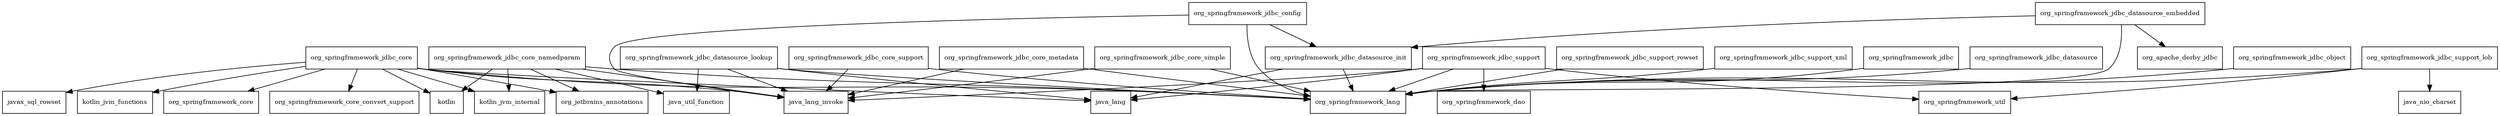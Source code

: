 digraph spring_jdbc_5_0_0_RELEASE_package_dependencies {
  node [shape = box, fontsize=10.0];
  org_springframework_jdbc -> org_springframework_lang;
  org_springframework_jdbc_config -> java_lang_invoke;
  org_springframework_jdbc_config -> org_springframework_jdbc_datasource_init;
  org_springframework_jdbc_config -> org_springframework_lang;
  org_springframework_jdbc_core -> java_lang;
  org_springframework_jdbc_core -> java_lang_invoke;
  org_springframework_jdbc_core -> javax_sql_rowset;
  org_springframework_jdbc_core -> kotlin;
  org_springframework_jdbc_core -> kotlin_jvm_functions;
  org_springframework_jdbc_core -> kotlin_jvm_internal;
  org_springframework_jdbc_core -> org_jetbrains_annotations;
  org_springframework_jdbc_core -> org_springframework_core;
  org_springframework_jdbc_core -> org_springframework_core_convert_support;
  org_springframework_jdbc_core -> org_springframework_lang;
  org_springframework_jdbc_core_metadata -> java_lang_invoke;
  org_springframework_jdbc_core_metadata -> org_springframework_lang;
  org_springframework_jdbc_core_namedparam -> java_lang_invoke;
  org_springframework_jdbc_core_namedparam -> java_util_function;
  org_springframework_jdbc_core_namedparam -> kotlin;
  org_springframework_jdbc_core_namedparam -> kotlin_jvm_internal;
  org_springframework_jdbc_core_namedparam -> org_jetbrains_annotations;
  org_springframework_jdbc_core_namedparam -> org_springframework_lang;
  org_springframework_jdbc_core_simple -> java_lang_invoke;
  org_springframework_jdbc_core_simple -> org_springframework_lang;
  org_springframework_jdbc_core_support -> java_lang_invoke;
  org_springframework_jdbc_core_support -> org_springframework_lang;
  org_springframework_jdbc_datasource -> org_springframework_lang;
  org_springframework_jdbc_datasource_embedded -> org_apache_derby_jdbc;
  org_springframework_jdbc_datasource_embedded -> org_springframework_jdbc_datasource_init;
  org_springframework_jdbc_datasource_embedded -> org_springframework_lang;
  org_springframework_jdbc_datasource_init -> java_lang;
  org_springframework_jdbc_datasource_init -> org_springframework_lang;
  org_springframework_jdbc_datasource_lookup -> java_lang;
  org_springframework_jdbc_datasource_lookup -> java_lang_invoke;
  org_springframework_jdbc_datasource_lookup -> java_util_function;
  org_springframework_jdbc_datasource_lookup -> org_springframework_lang;
  org_springframework_jdbc_object -> org_springframework_lang;
  org_springframework_jdbc_support -> java_lang;
  org_springframework_jdbc_support -> java_lang_invoke;
  org_springframework_jdbc_support -> org_springframework_dao;
  org_springframework_jdbc_support -> org_springframework_lang;
  org_springframework_jdbc_support -> org_springframework_util;
  org_springframework_jdbc_support_lob -> java_nio_charset;
  org_springframework_jdbc_support_lob -> org_springframework_lang;
  org_springframework_jdbc_support_lob -> org_springframework_util;
  org_springframework_jdbc_support_rowset -> org_springframework_lang;
  org_springframework_jdbc_support_xml -> org_springframework_lang;
}
